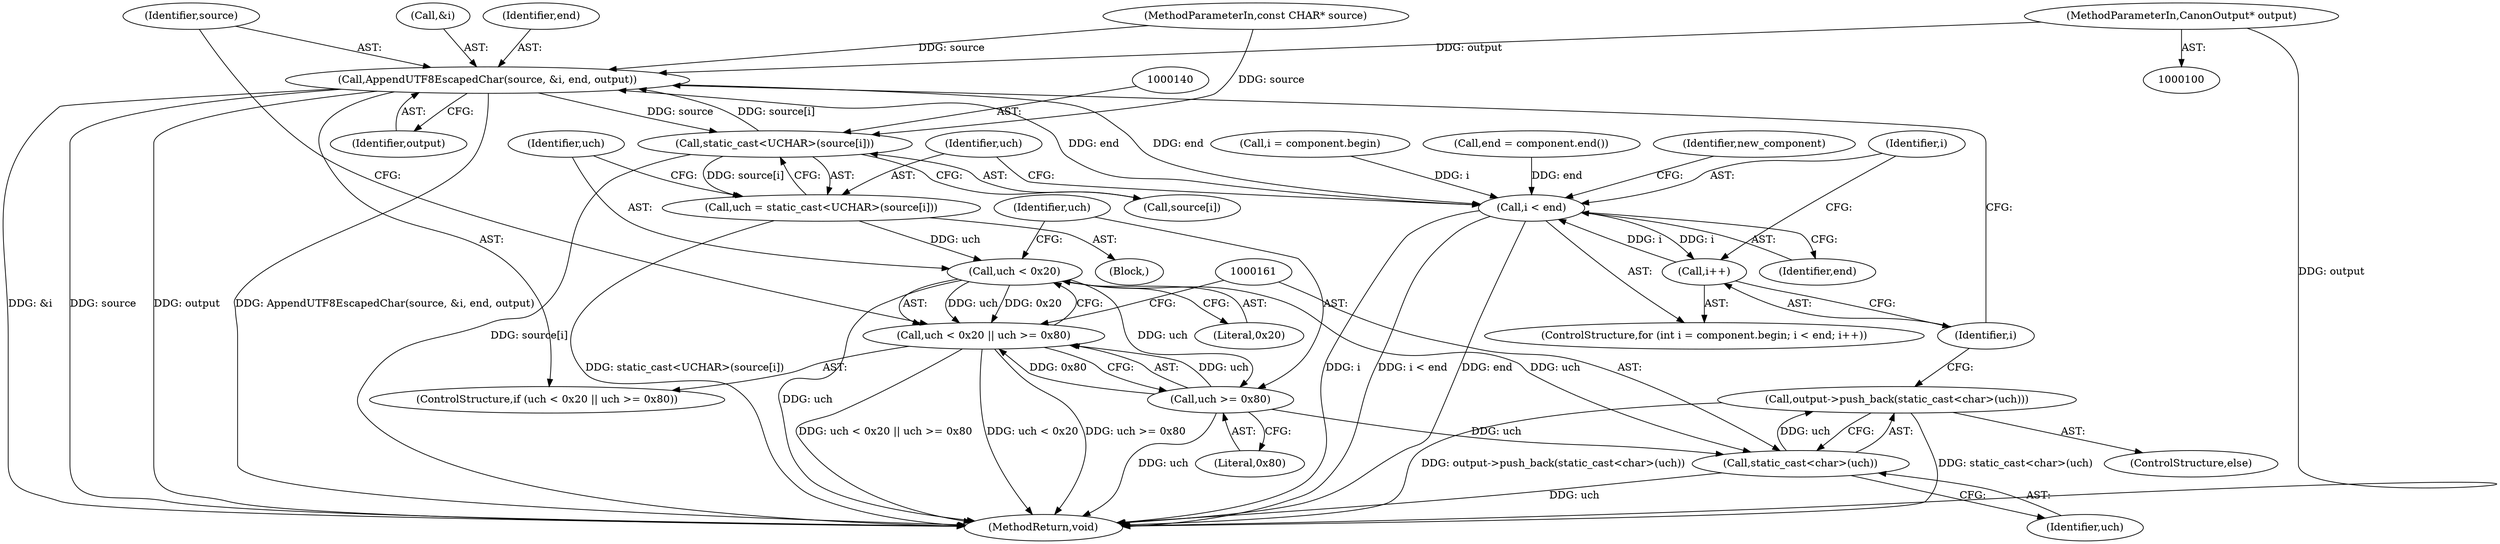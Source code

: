 digraph "0_Chrome_19b1e5e4e1914b5b7464062ec300b817d2bac53d@pointer" {
"1000104" [label="(MethodParameterIn,CanonOutput* output)"];
"1000152" [label="(Call,AppendUTF8EscapedChar(source, &i, end, output))"];
"1000130" [label="(Call,i < end)"];
"1000133" [label="(Call,i++)"];
"1000139" [label="(Call,static_cast<UCHAR>(source[i]))"];
"1000137" [label="(Call,uch = static_cast<UCHAR>(source[i]))"];
"1000146" [label="(Call,uch < 0x20)"];
"1000145" [label="(Call,uch < 0x20 || uch >= 0x80)"];
"1000149" [label="(Call,uch >= 0x80)"];
"1000160" [label="(Call,static_cast<char>(uch))"];
"1000159" [label="(Call,output->push_back(static_cast<char>(uch)))"];
"1000175" [label="(MethodReturn,void)"];
"1000160" [label="(Call,static_cast<char>(uch))"];
"1000159" [label="(Call,output->push_back(static_cast<char>(uch)))"];
"1000141" [label="(Call,source[i])"];
"1000139" [label="(Call,static_cast<UCHAR>(source[i]))"];
"1000137" [label="(Call,uch = static_cast<UCHAR>(source[i]))"];
"1000151" [label="(Literal,0x80)"];
"1000158" [label="(ControlStructure,else)"];
"1000123" [label="(ControlStructure,for (int i = component.begin; i < end; i++))"];
"1000157" [label="(Identifier,output)"];
"1000153" [label="(Identifier,source)"];
"1000133" [label="(Call,i++)"];
"1000131" [label="(Identifier,i)"];
"1000152" [label="(Call,AppendUTF8EscapedChar(source, &i, end, output))"];
"1000154" [label="(Call,&i)"];
"1000130" [label="(Call,i < end)"];
"1000162" [label="(Identifier,uch)"];
"1000132" [label="(Identifier,end)"];
"1000104" [label="(MethodParameterIn,CanonOutput* output)"];
"1000101" [label="(MethodParameterIn,const CHAR* source)"];
"1000149" [label="(Call,uch >= 0x80)"];
"1000148" [label="(Literal,0x20)"];
"1000150" [label="(Identifier,uch)"];
"1000125" [label="(Call,i = component.begin)"];
"1000146" [label="(Call,uch < 0x20)"];
"1000147" [label="(Identifier,uch)"];
"1000144" [label="(ControlStructure,if (uch < 0x20 || uch >= 0x80))"];
"1000156" [label="(Identifier,end)"];
"1000120" [label="(Call,end = component.end())"];
"1000134" [label="(Identifier,i)"];
"1000135" [label="(Block,)"];
"1000165" [label="(Identifier,new_component)"];
"1000145" [label="(Call,uch < 0x20 || uch >= 0x80)"];
"1000138" [label="(Identifier,uch)"];
"1000104" -> "1000100"  [label="AST: "];
"1000104" -> "1000175"  [label="DDG: output"];
"1000104" -> "1000152"  [label="DDG: output"];
"1000152" -> "1000144"  [label="AST: "];
"1000152" -> "1000157"  [label="CFG: "];
"1000153" -> "1000152"  [label="AST: "];
"1000154" -> "1000152"  [label="AST: "];
"1000156" -> "1000152"  [label="AST: "];
"1000157" -> "1000152"  [label="AST: "];
"1000134" -> "1000152"  [label="CFG: "];
"1000152" -> "1000175"  [label="DDG: output"];
"1000152" -> "1000175"  [label="DDG: AppendUTF8EscapedChar(source, &i, end, output)"];
"1000152" -> "1000175"  [label="DDG: &i"];
"1000152" -> "1000175"  [label="DDG: source"];
"1000152" -> "1000130"  [label="DDG: end"];
"1000152" -> "1000139"  [label="DDG: source"];
"1000139" -> "1000152"  [label="DDG: source[i]"];
"1000101" -> "1000152"  [label="DDG: source"];
"1000130" -> "1000152"  [label="DDG: end"];
"1000130" -> "1000123"  [label="AST: "];
"1000130" -> "1000132"  [label="CFG: "];
"1000131" -> "1000130"  [label="AST: "];
"1000132" -> "1000130"  [label="AST: "];
"1000138" -> "1000130"  [label="CFG: "];
"1000165" -> "1000130"  [label="CFG: "];
"1000130" -> "1000175"  [label="DDG: i"];
"1000130" -> "1000175"  [label="DDG: i < end"];
"1000130" -> "1000175"  [label="DDG: end"];
"1000125" -> "1000130"  [label="DDG: i"];
"1000133" -> "1000130"  [label="DDG: i"];
"1000120" -> "1000130"  [label="DDG: end"];
"1000130" -> "1000133"  [label="DDG: i"];
"1000133" -> "1000123"  [label="AST: "];
"1000133" -> "1000134"  [label="CFG: "];
"1000134" -> "1000133"  [label="AST: "];
"1000131" -> "1000133"  [label="CFG: "];
"1000139" -> "1000137"  [label="AST: "];
"1000139" -> "1000141"  [label="CFG: "];
"1000140" -> "1000139"  [label="AST: "];
"1000141" -> "1000139"  [label="AST: "];
"1000137" -> "1000139"  [label="CFG: "];
"1000139" -> "1000175"  [label="DDG: source[i]"];
"1000139" -> "1000137"  [label="DDG: source[i]"];
"1000101" -> "1000139"  [label="DDG: source"];
"1000137" -> "1000135"  [label="AST: "];
"1000138" -> "1000137"  [label="AST: "];
"1000147" -> "1000137"  [label="CFG: "];
"1000137" -> "1000175"  [label="DDG: static_cast<UCHAR>(source[i])"];
"1000137" -> "1000146"  [label="DDG: uch"];
"1000146" -> "1000145"  [label="AST: "];
"1000146" -> "1000148"  [label="CFG: "];
"1000147" -> "1000146"  [label="AST: "];
"1000148" -> "1000146"  [label="AST: "];
"1000150" -> "1000146"  [label="CFG: "];
"1000145" -> "1000146"  [label="CFG: "];
"1000146" -> "1000175"  [label="DDG: uch"];
"1000146" -> "1000145"  [label="DDG: uch"];
"1000146" -> "1000145"  [label="DDG: 0x20"];
"1000146" -> "1000149"  [label="DDG: uch"];
"1000146" -> "1000160"  [label="DDG: uch"];
"1000145" -> "1000144"  [label="AST: "];
"1000145" -> "1000149"  [label="CFG: "];
"1000149" -> "1000145"  [label="AST: "];
"1000153" -> "1000145"  [label="CFG: "];
"1000161" -> "1000145"  [label="CFG: "];
"1000145" -> "1000175"  [label="DDG: uch >= 0x80"];
"1000145" -> "1000175"  [label="DDG: uch < 0x20 || uch >= 0x80"];
"1000145" -> "1000175"  [label="DDG: uch < 0x20"];
"1000149" -> "1000145"  [label="DDG: uch"];
"1000149" -> "1000145"  [label="DDG: 0x80"];
"1000149" -> "1000151"  [label="CFG: "];
"1000150" -> "1000149"  [label="AST: "];
"1000151" -> "1000149"  [label="AST: "];
"1000149" -> "1000175"  [label="DDG: uch"];
"1000149" -> "1000160"  [label="DDG: uch"];
"1000160" -> "1000159"  [label="AST: "];
"1000160" -> "1000162"  [label="CFG: "];
"1000161" -> "1000160"  [label="AST: "];
"1000162" -> "1000160"  [label="AST: "];
"1000159" -> "1000160"  [label="CFG: "];
"1000160" -> "1000175"  [label="DDG: uch"];
"1000160" -> "1000159"  [label="DDG: uch"];
"1000159" -> "1000158"  [label="AST: "];
"1000134" -> "1000159"  [label="CFG: "];
"1000159" -> "1000175"  [label="DDG: output->push_back(static_cast<char>(uch))"];
"1000159" -> "1000175"  [label="DDG: static_cast<char>(uch)"];
}
